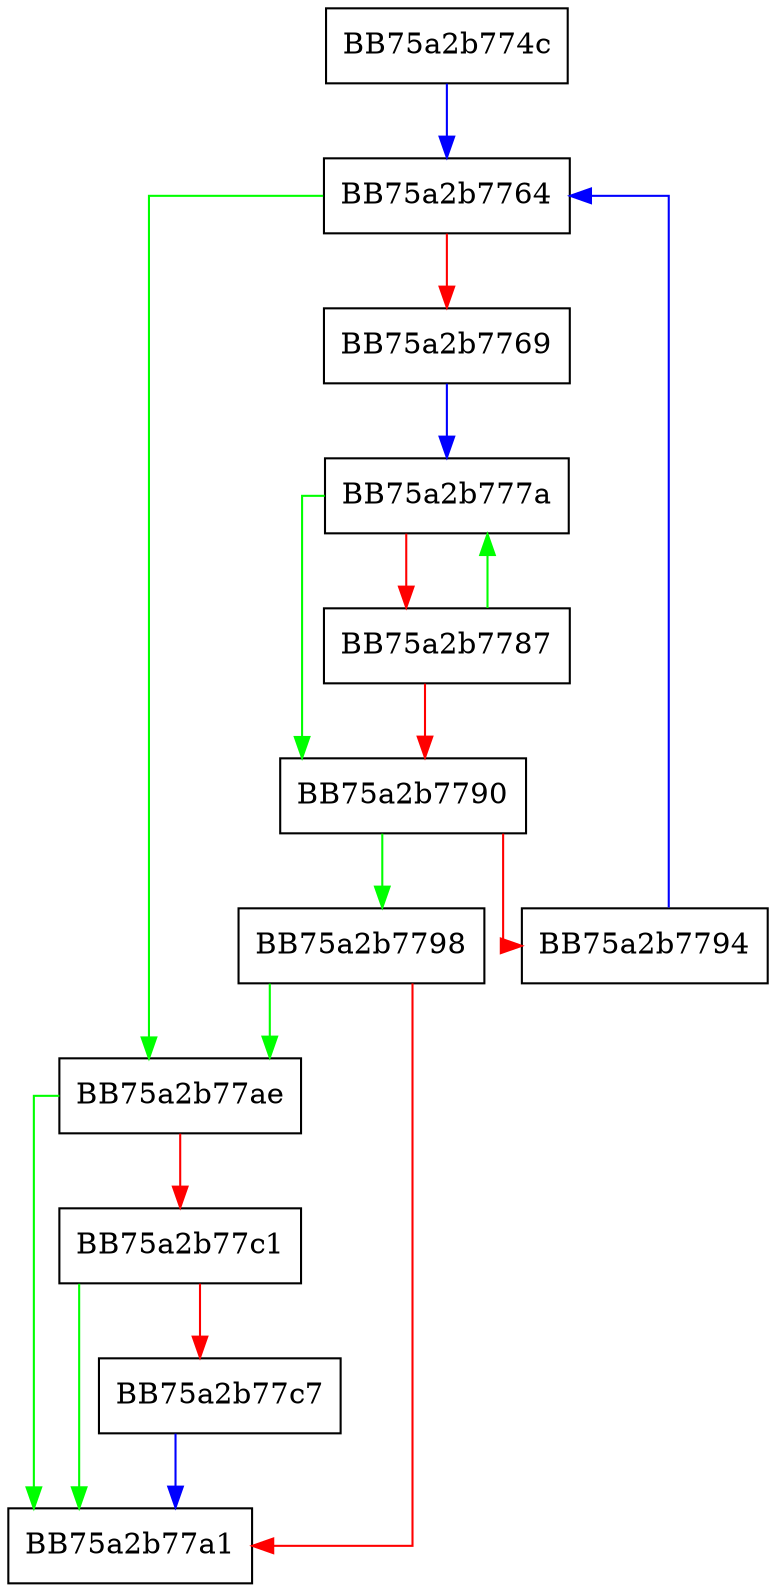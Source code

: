 digraph GetOffset {
  node [shape="box"];
  graph [splines=ortho];
  BB75a2b774c -> BB75a2b7764 [color="blue"];
  BB75a2b7764 -> BB75a2b77ae [color="green"];
  BB75a2b7764 -> BB75a2b7769 [color="red"];
  BB75a2b7769 -> BB75a2b777a [color="blue"];
  BB75a2b777a -> BB75a2b7790 [color="green"];
  BB75a2b777a -> BB75a2b7787 [color="red"];
  BB75a2b7787 -> BB75a2b777a [color="green"];
  BB75a2b7787 -> BB75a2b7790 [color="red"];
  BB75a2b7790 -> BB75a2b7798 [color="green"];
  BB75a2b7790 -> BB75a2b7794 [color="red"];
  BB75a2b7794 -> BB75a2b7764 [color="blue"];
  BB75a2b7798 -> BB75a2b77ae [color="green"];
  BB75a2b7798 -> BB75a2b77a1 [color="red"];
  BB75a2b77ae -> BB75a2b77a1 [color="green"];
  BB75a2b77ae -> BB75a2b77c1 [color="red"];
  BB75a2b77c1 -> BB75a2b77a1 [color="green"];
  BB75a2b77c1 -> BB75a2b77c7 [color="red"];
  BB75a2b77c7 -> BB75a2b77a1 [color="blue"];
}